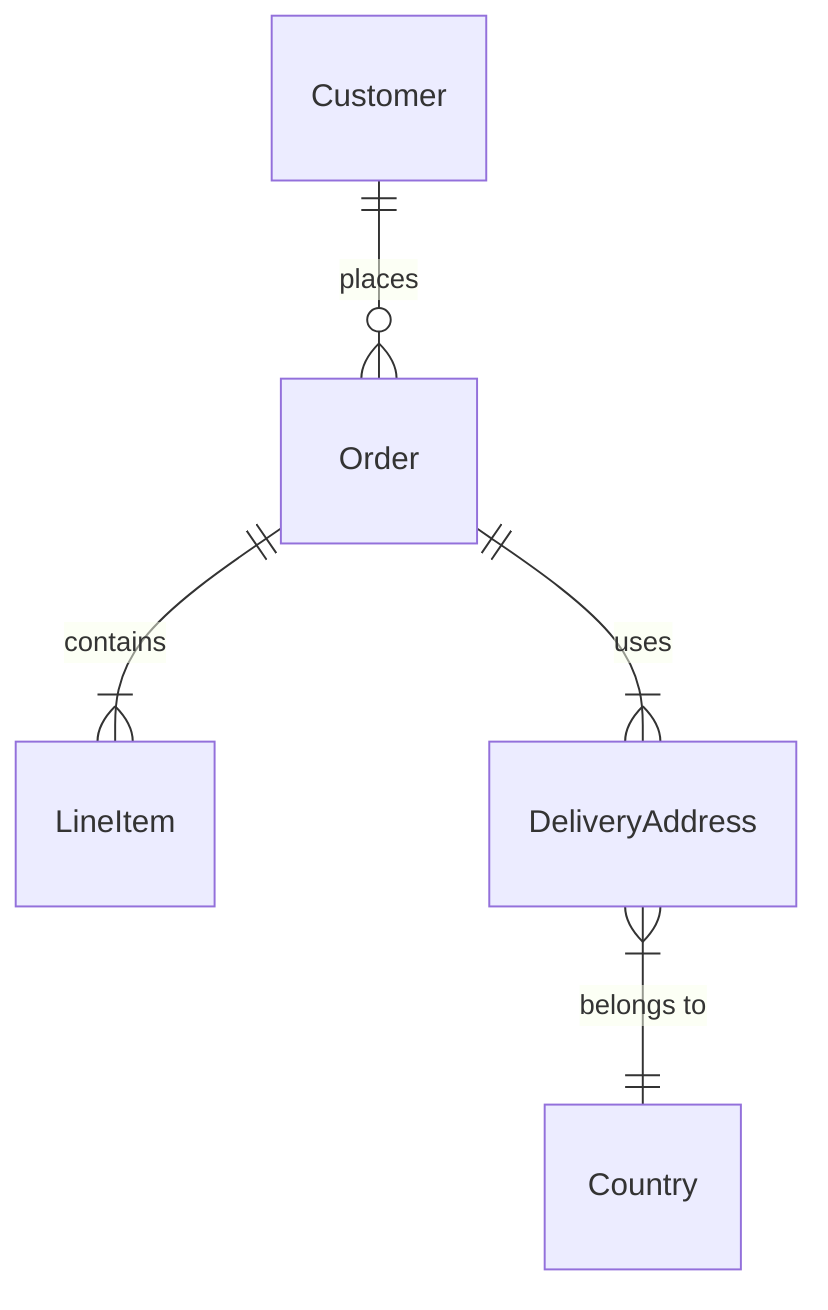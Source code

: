 erDiagram
Customer ||--o{ Order : places
Order ||--|{ LineItem : contains
Order ||--|{ DeliveryAddress : uses
DeliveryAddress }|--|| Country : "belongs to"